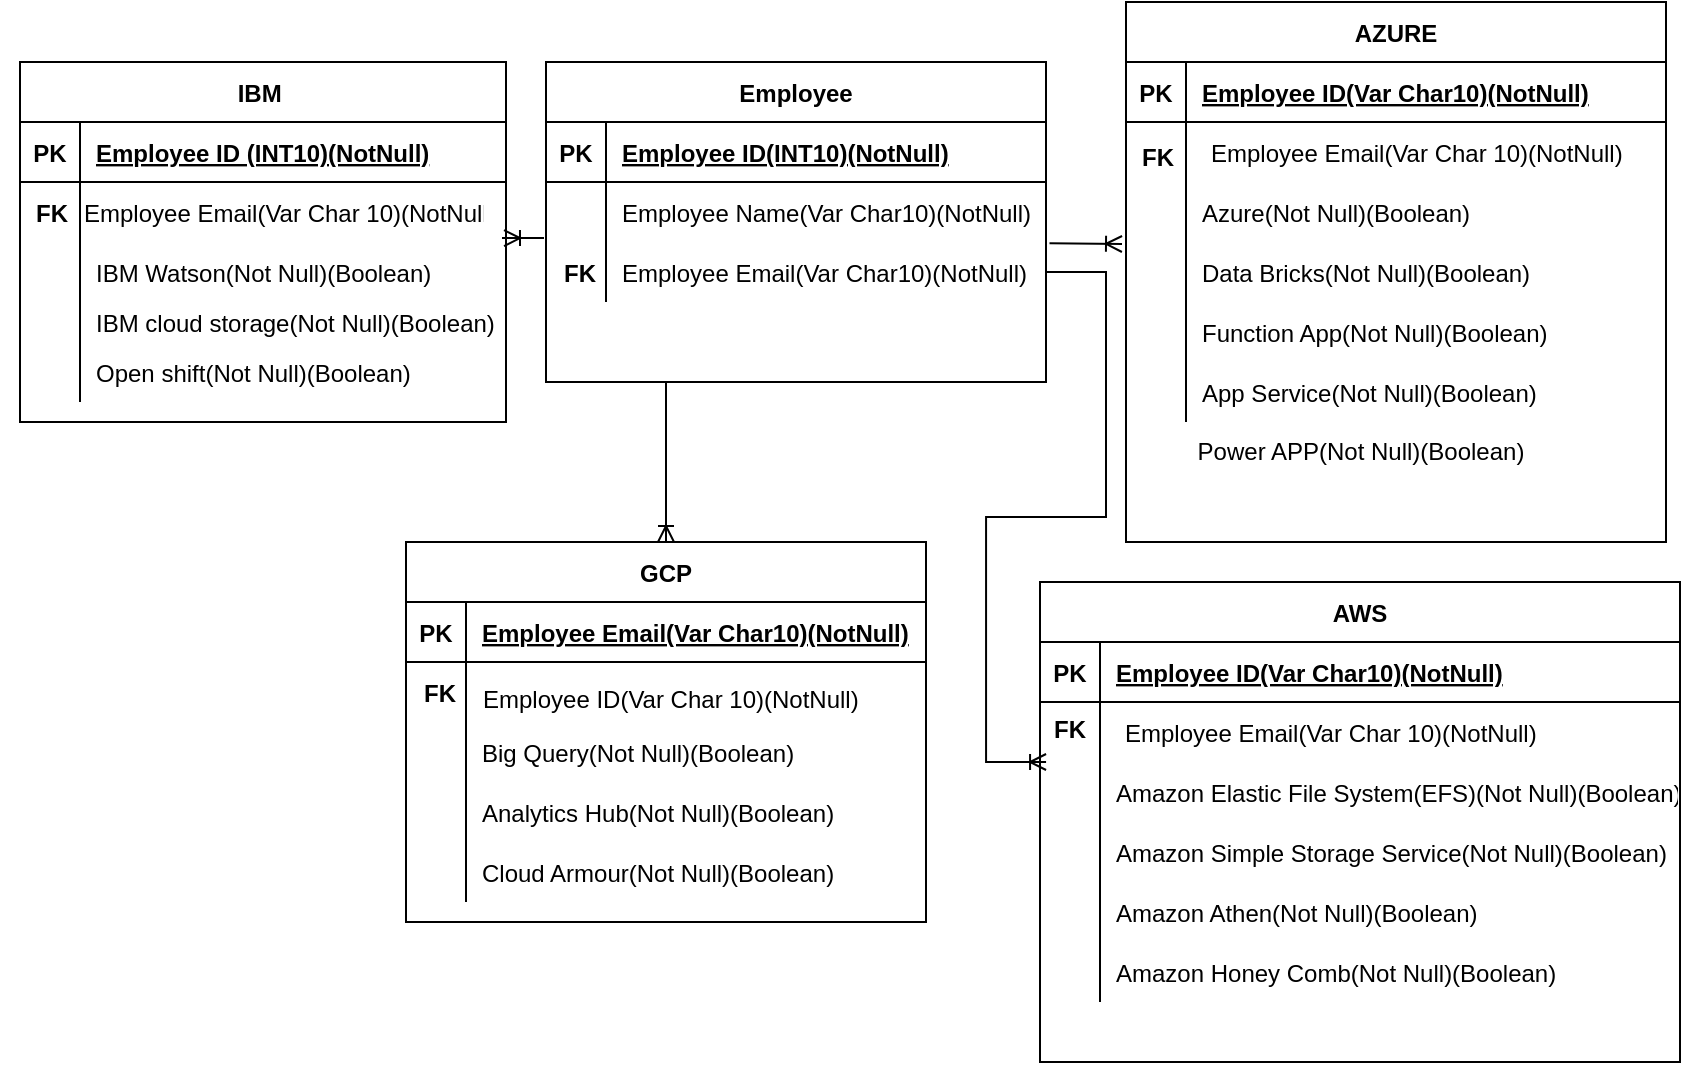 <mxfile version="20.8.10" type="device"><diagram id="R2lEEEUBdFMjLlhIrx00" name="Page-1"><mxGraphModel dx="1870" dy="513" grid="1" gridSize="10" guides="1" tooltips="1" connect="1" arrows="1" fold="1" page="1" pageScale="1" pageWidth="850" pageHeight="1100" math="0" shadow="0" extFonts="Permanent Marker^https://fonts.googleapis.com/css?family=Permanent+Marker"><root><mxCell id="0"/><mxCell id="1" parent="0"/><mxCell id="C-vyLk0tnHw3VtMMgP7b-13" value="GCP" style="shape=table;startSize=30;container=1;collapsible=1;childLayout=tableLayout;fixedRows=1;rowLines=0;fontStyle=1;align=center;resizeLast=1;" parent="1" vertex="1"><mxGeometry x="200" y="280" width="260" height="190" as="geometry"><mxRectangle x="247" y="280" width="80" height="30" as="alternateBounds"/></mxGeometry></mxCell><mxCell id="C-vyLk0tnHw3VtMMgP7b-14" value="" style="shape=partialRectangle;collapsible=0;dropTarget=0;pointerEvents=0;fillColor=none;points=[[0,0.5],[1,0.5]];portConstraint=eastwest;top=0;left=0;right=0;bottom=1;" parent="C-vyLk0tnHw3VtMMgP7b-13" vertex="1"><mxGeometry y="30" width="260" height="30" as="geometry"/></mxCell><mxCell id="C-vyLk0tnHw3VtMMgP7b-15" value="PK" style="shape=partialRectangle;overflow=hidden;connectable=0;fillColor=none;top=0;left=0;bottom=0;right=0;fontStyle=1;" parent="C-vyLk0tnHw3VtMMgP7b-14" vertex="1"><mxGeometry width="30" height="30" as="geometry"><mxRectangle width="30" height="30" as="alternateBounds"/></mxGeometry></mxCell><mxCell id="C-vyLk0tnHw3VtMMgP7b-16" value="Employee Email(Var Char10)(NotNull)" style="shape=partialRectangle;overflow=hidden;connectable=0;fillColor=none;top=0;left=0;bottom=0;right=0;align=left;spacingLeft=6;fontStyle=5;" parent="C-vyLk0tnHw3VtMMgP7b-14" vertex="1"><mxGeometry x="30" width="230" height="30" as="geometry"><mxRectangle width="230" height="30" as="alternateBounds"/></mxGeometry></mxCell><mxCell id="6HgPJN0aOI_cPcHH9Afv-14" style="shape=partialRectangle;collapsible=0;dropTarget=0;pointerEvents=0;fillColor=none;points=[[0,0.5],[1,0.5]];portConstraint=eastwest;top=0;left=0;right=0;bottom=0;" parent="C-vyLk0tnHw3VtMMgP7b-13" vertex="1"><mxGeometry y="60" width="260" height="30" as="geometry"/></mxCell><mxCell id="6HgPJN0aOI_cPcHH9Afv-15" style="shape=partialRectangle;overflow=hidden;connectable=0;fillColor=none;top=0;left=0;bottom=0;right=0;" parent="6HgPJN0aOI_cPcHH9Afv-14" vertex="1"><mxGeometry width="30" height="30" as="geometry"><mxRectangle width="30" height="30" as="alternateBounds"/></mxGeometry></mxCell><mxCell id="6HgPJN0aOI_cPcHH9Afv-16" style="shape=partialRectangle;overflow=hidden;connectable=0;fillColor=none;top=0;left=0;bottom=0;right=0;align=left;spacingLeft=6;" parent="6HgPJN0aOI_cPcHH9Afv-14" vertex="1"><mxGeometry x="30" width="230" height="30" as="geometry"><mxRectangle width="230" height="30" as="alternateBounds"/></mxGeometry></mxCell><mxCell id="C-vyLk0tnHw3VtMMgP7b-17" value="" style="shape=partialRectangle;collapsible=0;dropTarget=0;pointerEvents=0;fillColor=none;points=[[0,0.5],[1,0.5]];portConstraint=eastwest;top=0;left=0;right=0;bottom=0;" parent="C-vyLk0tnHw3VtMMgP7b-13" vertex="1"><mxGeometry y="90" width="260" height="30" as="geometry"/></mxCell><mxCell id="C-vyLk0tnHw3VtMMgP7b-18" value="" style="shape=partialRectangle;overflow=hidden;connectable=0;fillColor=none;top=0;left=0;bottom=0;right=0;" parent="C-vyLk0tnHw3VtMMgP7b-17" vertex="1"><mxGeometry width="30" height="30" as="geometry"><mxRectangle width="30" height="30" as="alternateBounds"/></mxGeometry></mxCell><mxCell id="C-vyLk0tnHw3VtMMgP7b-19" value="Big Query(Not Null)(Boolean)" style="shape=partialRectangle;overflow=hidden;connectable=0;fillColor=none;top=0;left=0;bottom=0;right=0;align=left;spacingLeft=6;" parent="C-vyLk0tnHw3VtMMgP7b-17" vertex="1"><mxGeometry x="30" width="230" height="30" as="geometry"><mxRectangle width="230" height="30" as="alternateBounds"/></mxGeometry></mxCell><mxCell id="M002_rHyu9IWUQoow9bO-8" style="shape=partialRectangle;collapsible=0;dropTarget=0;pointerEvents=0;fillColor=none;points=[[0,0.5],[1,0.5]];portConstraint=eastwest;top=0;left=0;right=0;bottom=0;" parent="C-vyLk0tnHw3VtMMgP7b-13" vertex="1"><mxGeometry y="120" width="260" height="30" as="geometry"/></mxCell><mxCell id="M002_rHyu9IWUQoow9bO-9" style="shape=partialRectangle;overflow=hidden;connectable=0;fillColor=none;top=0;left=0;bottom=0;right=0;" parent="M002_rHyu9IWUQoow9bO-8" vertex="1"><mxGeometry width="30" height="30" as="geometry"><mxRectangle width="30" height="30" as="alternateBounds"/></mxGeometry></mxCell><mxCell id="M002_rHyu9IWUQoow9bO-10" value="Analytics Hub(Not Null)(Boolean)" style="shape=partialRectangle;overflow=hidden;connectable=0;fillColor=none;top=0;left=0;bottom=0;right=0;align=left;spacingLeft=6;" parent="M002_rHyu9IWUQoow9bO-8" vertex="1"><mxGeometry x="30" width="230" height="30" as="geometry"><mxRectangle width="230" height="30" as="alternateBounds"/></mxGeometry></mxCell><mxCell id="C-vyLk0tnHw3VtMMgP7b-20" value="" style="shape=partialRectangle;collapsible=0;dropTarget=0;pointerEvents=0;fillColor=none;points=[[0,0.5],[1,0.5]];portConstraint=eastwest;top=0;left=0;right=0;bottom=0;" parent="C-vyLk0tnHw3VtMMgP7b-13" vertex="1"><mxGeometry y="150" width="260" height="30" as="geometry"/></mxCell><mxCell id="C-vyLk0tnHw3VtMMgP7b-21" value="" style="shape=partialRectangle;overflow=hidden;connectable=0;fillColor=none;top=0;left=0;bottom=0;right=0;" parent="C-vyLk0tnHw3VtMMgP7b-20" vertex="1"><mxGeometry width="30" height="30" as="geometry"><mxRectangle width="30" height="30" as="alternateBounds"/></mxGeometry></mxCell><mxCell id="C-vyLk0tnHw3VtMMgP7b-22" value="Cloud Armour(Not Null)(Boolean)" style="shape=partialRectangle;overflow=hidden;connectable=0;fillColor=none;top=0;left=0;bottom=0;right=0;align=left;spacingLeft=6;" parent="C-vyLk0tnHw3VtMMgP7b-20" vertex="1"><mxGeometry x="30" width="230" height="30" as="geometry"><mxRectangle width="230" height="30" as="alternateBounds"/></mxGeometry></mxCell><mxCell id="C-vyLk0tnHw3VtMMgP7b-23" value="IBM " style="shape=table;startSize=30;container=1;collapsible=1;childLayout=tableLayout;fixedRows=1;rowLines=0;fontStyle=1;align=center;resizeLast=1;" parent="1" vertex="1"><mxGeometry x="7" y="40" width="243" height="180" as="geometry"/></mxCell><mxCell id="C-vyLk0tnHw3VtMMgP7b-24" value="" style="shape=partialRectangle;collapsible=0;dropTarget=0;pointerEvents=0;fillColor=none;points=[[0,0.5],[1,0.5]];portConstraint=eastwest;top=0;left=0;right=0;bottom=1;" parent="C-vyLk0tnHw3VtMMgP7b-23" vertex="1"><mxGeometry y="30" width="243" height="30" as="geometry"/></mxCell><mxCell id="C-vyLk0tnHw3VtMMgP7b-25" value="PK" style="shape=partialRectangle;overflow=hidden;connectable=0;fillColor=none;top=0;left=0;bottom=0;right=0;fontStyle=1;" parent="C-vyLk0tnHw3VtMMgP7b-24" vertex="1"><mxGeometry width="30" height="30" as="geometry"><mxRectangle width="30" height="30" as="alternateBounds"/></mxGeometry></mxCell><mxCell id="C-vyLk0tnHw3VtMMgP7b-26" value="Employee ID (INT10)(NotNull)" style="shape=partialRectangle;overflow=hidden;connectable=0;fillColor=none;top=0;left=0;bottom=0;right=0;align=left;spacingLeft=6;fontStyle=5;" parent="C-vyLk0tnHw3VtMMgP7b-24" vertex="1"><mxGeometry x="30" width="213" height="30" as="geometry"><mxRectangle width="213" height="30" as="alternateBounds"/></mxGeometry></mxCell><mxCell id="6HgPJN0aOI_cPcHH9Afv-26" style="shape=partialRectangle;collapsible=0;dropTarget=0;pointerEvents=0;fillColor=none;points=[[0,0.5],[1,0.5]];portConstraint=eastwest;top=0;left=0;right=0;bottom=0;" parent="C-vyLk0tnHw3VtMMgP7b-23" vertex="1"><mxGeometry y="60" width="243" height="30" as="geometry"/></mxCell><mxCell id="6HgPJN0aOI_cPcHH9Afv-27" style="shape=partialRectangle;overflow=hidden;connectable=0;fillColor=none;top=0;left=0;bottom=0;right=0;" parent="6HgPJN0aOI_cPcHH9Afv-26" vertex="1"><mxGeometry width="30" height="30" as="geometry"><mxRectangle width="30" height="30" as="alternateBounds"/></mxGeometry></mxCell><mxCell id="6HgPJN0aOI_cPcHH9Afv-28" style="shape=partialRectangle;overflow=hidden;connectable=0;fillColor=none;top=0;left=0;bottom=0;right=0;align=left;spacingLeft=6;" parent="6HgPJN0aOI_cPcHH9Afv-26" vertex="1"><mxGeometry x="30" width="213" height="30" as="geometry"><mxRectangle width="213" height="30" as="alternateBounds"/></mxGeometry></mxCell><mxCell id="M002_rHyu9IWUQoow9bO-1" style="shape=partialRectangle;collapsible=0;dropTarget=0;pointerEvents=0;fillColor=none;points=[[0,0.5],[1,0.5]];portConstraint=eastwest;top=0;left=0;right=0;bottom=0;" parent="C-vyLk0tnHw3VtMMgP7b-23" vertex="1"><mxGeometry y="90" width="243" height="30" as="geometry"/></mxCell><mxCell id="M002_rHyu9IWUQoow9bO-2" style="shape=partialRectangle;overflow=hidden;connectable=0;fillColor=none;top=0;left=0;bottom=0;right=0;" parent="M002_rHyu9IWUQoow9bO-1" vertex="1"><mxGeometry width="30" height="30" as="geometry"><mxRectangle width="30" height="30" as="alternateBounds"/></mxGeometry></mxCell><mxCell id="M002_rHyu9IWUQoow9bO-3" value="IBM Watson(Not Null)(Boolean)    " style="shape=partialRectangle;overflow=hidden;connectable=0;fillColor=none;top=0;left=0;bottom=0;right=0;align=left;spacingLeft=6;" parent="M002_rHyu9IWUQoow9bO-1" vertex="1"><mxGeometry x="30" width="213" height="30" as="geometry"><mxRectangle width="213" height="30" as="alternateBounds"/></mxGeometry></mxCell><mxCell id="M002_rHyu9IWUQoow9bO-4" style="shape=partialRectangle;collapsible=0;dropTarget=0;pointerEvents=0;fillColor=none;points=[[0,0.5],[1,0.5]];portConstraint=eastwest;top=0;left=0;right=0;bottom=0;" parent="C-vyLk0tnHw3VtMMgP7b-23" vertex="1"><mxGeometry y="120" width="243" height="20" as="geometry"/></mxCell><mxCell id="M002_rHyu9IWUQoow9bO-5" style="shape=partialRectangle;overflow=hidden;connectable=0;fillColor=none;top=0;left=0;bottom=0;right=0;" parent="M002_rHyu9IWUQoow9bO-4" vertex="1"><mxGeometry width="30" height="20" as="geometry"><mxRectangle width="30" height="20" as="alternateBounds"/></mxGeometry></mxCell><mxCell id="M002_rHyu9IWUQoow9bO-6" value="IBM cloud storage(Not Null)(Boolean)   " style="shape=partialRectangle;overflow=hidden;connectable=0;fillColor=none;top=0;left=0;bottom=0;right=0;align=left;spacingLeft=6;" parent="M002_rHyu9IWUQoow9bO-4" vertex="1"><mxGeometry x="30" width="213" height="20" as="geometry"><mxRectangle width="213" height="20" as="alternateBounds"/></mxGeometry></mxCell><mxCell id="C-vyLk0tnHw3VtMMgP7b-27" value="" style="shape=partialRectangle;collapsible=0;dropTarget=0;pointerEvents=0;fillColor=none;points=[[0,0.5],[1,0.5]];portConstraint=eastwest;top=0;left=0;right=0;bottom=0;" parent="C-vyLk0tnHw3VtMMgP7b-23" vertex="1"><mxGeometry y="140" width="243" height="30" as="geometry"/></mxCell><mxCell id="C-vyLk0tnHw3VtMMgP7b-28" value="" style="shape=partialRectangle;overflow=hidden;connectable=0;fillColor=none;top=0;left=0;bottom=0;right=0;" parent="C-vyLk0tnHw3VtMMgP7b-27" vertex="1"><mxGeometry width="30" height="30" as="geometry"><mxRectangle width="30" height="30" as="alternateBounds"/></mxGeometry></mxCell><mxCell id="C-vyLk0tnHw3VtMMgP7b-29" value="" style="shape=partialRectangle;overflow=hidden;connectable=0;fillColor=none;top=0;left=0;bottom=0;right=0;align=left;spacingLeft=6;" parent="C-vyLk0tnHw3VtMMgP7b-27" vertex="1"><mxGeometry x="30" width="213" height="30" as="geometry"><mxRectangle width="213" height="30" as="alternateBounds"/></mxGeometry></mxCell><mxCell id="M002_rHyu9IWUQoow9bO-12" value="Employee" style="shape=table;startSize=30;container=1;collapsible=1;childLayout=tableLayout;fixedRows=1;rowLines=0;fontStyle=1;align=center;resizeLast=1;" parent="1" vertex="1"><mxGeometry x="270" y="40" width="250" height="160" as="geometry"/></mxCell><mxCell id="M002_rHyu9IWUQoow9bO-13" value="" style="shape=partialRectangle;collapsible=0;dropTarget=0;pointerEvents=0;fillColor=none;points=[[0,0.5],[1,0.5]];portConstraint=eastwest;top=0;left=0;right=0;bottom=1;" parent="M002_rHyu9IWUQoow9bO-12" vertex="1"><mxGeometry y="30" width="250" height="30" as="geometry"/></mxCell><mxCell id="M002_rHyu9IWUQoow9bO-14" value="PK" style="shape=partialRectangle;overflow=hidden;connectable=0;fillColor=none;top=0;left=0;bottom=0;right=0;fontStyle=1;" parent="M002_rHyu9IWUQoow9bO-13" vertex="1"><mxGeometry width="30" height="30" as="geometry"><mxRectangle width="30" height="30" as="alternateBounds"/></mxGeometry></mxCell><mxCell id="M002_rHyu9IWUQoow9bO-15" value="Employee ID(INT10)(NotNull)" style="shape=partialRectangle;overflow=hidden;connectable=0;fillColor=none;top=0;left=0;bottom=0;right=0;align=left;spacingLeft=6;fontStyle=5;" parent="M002_rHyu9IWUQoow9bO-13" vertex="1"><mxGeometry x="30" width="220" height="30" as="geometry"><mxRectangle width="220" height="30" as="alternateBounds"/></mxGeometry></mxCell><mxCell id="M002_rHyu9IWUQoow9bO-16" value="" style="shape=partialRectangle;collapsible=0;dropTarget=0;pointerEvents=0;fillColor=none;points=[[0,0.5],[1,0.5]];portConstraint=eastwest;top=0;left=0;right=0;bottom=0;" parent="M002_rHyu9IWUQoow9bO-12" vertex="1"><mxGeometry y="60" width="250" height="30" as="geometry"/></mxCell><mxCell id="M002_rHyu9IWUQoow9bO-17" value="" style="shape=partialRectangle;overflow=hidden;connectable=0;fillColor=none;top=0;left=0;bottom=0;right=0;" parent="M002_rHyu9IWUQoow9bO-16" vertex="1"><mxGeometry width="30" height="30" as="geometry"><mxRectangle width="30" height="30" as="alternateBounds"/></mxGeometry></mxCell><mxCell id="M002_rHyu9IWUQoow9bO-18" value="Employee Name(Var Char10)(NotNull)" style="shape=partialRectangle;overflow=hidden;connectable=0;fillColor=none;top=0;left=0;bottom=0;right=0;align=left;spacingLeft=6;" parent="M002_rHyu9IWUQoow9bO-16" vertex="1"><mxGeometry x="30" width="220" height="30" as="geometry"><mxRectangle width="220" height="30" as="alternateBounds"/></mxGeometry></mxCell><mxCell id="M002_rHyu9IWUQoow9bO-19" value="" style="shape=partialRectangle;collapsible=0;dropTarget=0;pointerEvents=0;fillColor=none;points=[[0,0.5],[1,0.5]];portConstraint=eastwest;top=0;left=0;right=0;bottom=0;" parent="M002_rHyu9IWUQoow9bO-12" vertex="1"><mxGeometry y="90" width="250" height="30" as="geometry"/></mxCell><mxCell id="M002_rHyu9IWUQoow9bO-20" value="" style="shape=partialRectangle;overflow=hidden;connectable=0;fillColor=none;top=0;left=0;bottom=0;right=0;" parent="M002_rHyu9IWUQoow9bO-19" vertex="1"><mxGeometry width="30" height="30" as="geometry"><mxRectangle width="30" height="30" as="alternateBounds"/></mxGeometry></mxCell><mxCell id="M002_rHyu9IWUQoow9bO-21" value="Employee Email(Var Char10)(NotNull)" style="shape=partialRectangle;overflow=hidden;connectable=0;fillColor=none;top=0;left=0;bottom=0;right=0;align=left;spacingLeft=6;" parent="M002_rHyu9IWUQoow9bO-19" vertex="1"><mxGeometry x="30" width="220" height="30" as="geometry"><mxRectangle width="220" height="30" as="alternateBounds"/></mxGeometry></mxCell><mxCell id="M002_rHyu9IWUQoow9bO-45" value="Open shift(Not Null)(Boolean)" style="shape=partialRectangle;overflow=hidden;connectable=0;fillColor=none;top=0;left=0;bottom=0;right=0;align=left;spacingLeft=6;" parent="1" vertex="1"><mxGeometry x="37" y="180" width="220" height="30" as="geometry"><mxRectangle width="220" height="30" as="alternateBounds"/></mxGeometry></mxCell><mxCell id="M002_rHyu9IWUQoow9bO-46" value="AZURE" style="shape=table;startSize=30;container=1;collapsible=1;childLayout=tableLayout;fixedRows=1;rowLines=0;fontStyle=1;align=center;resizeLast=1;" parent="1" vertex="1"><mxGeometry x="560" y="10" width="270" height="270" as="geometry"/></mxCell><mxCell id="M002_rHyu9IWUQoow9bO-47" value="" style="shape=partialRectangle;collapsible=0;dropTarget=0;pointerEvents=0;fillColor=none;points=[[0,0.5],[1,0.5]];portConstraint=eastwest;top=0;left=0;right=0;bottom=1;" parent="M002_rHyu9IWUQoow9bO-46" vertex="1"><mxGeometry y="30" width="270" height="30" as="geometry"/></mxCell><mxCell id="M002_rHyu9IWUQoow9bO-48" value="PK" style="shape=partialRectangle;overflow=hidden;connectable=0;fillColor=none;top=0;left=0;bottom=0;right=0;fontStyle=1;" parent="M002_rHyu9IWUQoow9bO-47" vertex="1"><mxGeometry width="30" height="30" as="geometry"><mxRectangle width="30" height="30" as="alternateBounds"/></mxGeometry></mxCell><mxCell id="M002_rHyu9IWUQoow9bO-49" value="Employee ID(Var Char10)(NotNull)" style="shape=partialRectangle;overflow=hidden;connectable=0;fillColor=none;top=0;left=0;bottom=0;right=0;align=left;spacingLeft=6;fontStyle=5;" parent="M002_rHyu9IWUQoow9bO-47" vertex="1"><mxGeometry x="30" width="240" height="30" as="geometry"><mxRectangle width="240" height="30" as="alternateBounds"/></mxGeometry></mxCell><mxCell id="6HgPJN0aOI_cPcHH9Afv-2" style="shape=partialRectangle;collapsible=0;dropTarget=0;pointerEvents=0;fillColor=none;points=[[0,0.5],[1,0.5]];portConstraint=eastwest;top=0;left=0;right=0;bottom=0;" parent="M002_rHyu9IWUQoow9bO-46" vertex="1"><mxGeometry y="60" width="270" height="30" as="geometry"/></mxCell><mxCell id="6HgPJN0aOI_cPcHH9Afv-3" style="shape=partialRectangle;overflow=hidden;connectable=0;fillColor=none;top=0;left=0;bottom=0;right=0;" parent="6HgPJN0aOI_cPcHH9Afv-2" vertex="1"><mxGeometry width="30" height="30" as="geometry"><mxRectangle width="30" height="30" as="alternateBounds"/></mxGeometry></mxCell><mxCell id="6HgPJN0aOI_cPcHH9Afv-4" style="shape=partialRectangle;overflow=hidden;connectable=0;fillColor=none;top=0;left=0;bottom=0;right=0;align=left;spacingLeft=6;" parent="6HgPJN0aOI_cPcHH9Afv-2" vertex="1"><mxGeometry x="30" width="240" height="30" as="geometry"><mxRectangle width="240" height="30" as="alternateBounds"/></mxGeometry></mxCell><mxCell id="M002_rHyu9IWUQoow9bO-50" value="" style="shape=partialRectangle;collapsible=0;dropTarget=0;pointerEvents=0;fillColor=none;points=[[0,0.5],[1,0.5]];portConstraint=eastwest;top=0;left=0;right=0;bottom=0;" parent="M002_rHyu9IWUQoow9bO-46" vertex="1"><mxGeometry y="90" width="270" height="30" as="geometry"/></mxCell><mxCell id="M002_rHyu9IWUQoow9bO-51" value="" style="shape=partialRectangle;overflow=hidden;connectable=0;fillColor=none;top=0;left=0;bottom=0;right=0;" parent="M002_rHyu9IWUQoow9bO-50" vertex="1"><mxGeometry width="30" height="30" as="geometry"><mxRectangle width="30" height="30" as="alternateBounds"/></mxGeometry></mxCell><mxCell id="M002_rHyu9IWUQoow9bO-52" value="Azure(Not Null)(Boolean)" style="shape=partialRectangle;overflow=hidden;connectable=0;fillColor=none;top=0;left=0;bottom=0;right=0;align=left;spacingLeft=6;" parent="M002_rHyu9IWUQoow9bO-50" vertex="1"><mxGeometry x="30" width="240" height="30" as="geometry"><mxRectangle width="240" height="30" as="alternateBounds"/></mxGeometry></mxCell><mxCell id="M002_rHyu9IWUQoow9bO-59" style="shape=partialRectangle;collapsible=0;dropTarget=0;pointerEvents=0;fillColor=none;points=[[0,0.5],[1,0.5]];portConstraint=eastwest;top=0;left=0;right=0;bottom=0;" parent="M002_rHyu9IWUQoow9bO-46" vertex="1"><mxGeometry y="120" width="270" height="30" as="geometry"/></mxCell><mxCell id="M002_rHyu9IWUQoow9bO-60" style="shape=partialRectangle;overflow=hidden;connectable=0;fillColor=none;top=0;left=0;bottom=0;right=0;" parent="M002_rHyu9IWUQoow9bO-59" vertex="1"><mxGeometry width="30" height="30" as="geometry"><mxRectangle width="30" height="30" as="alternateBounds"/></mxGeometry></mxCell><mxCell id="M002_rHyu9IWUQoow9bO-61" value="Data Bricks(Not Null)(Boolean)" style="shape=partialRectangle;overflow=hidden;connectable=0;fillColor=none;top=0;left=0;bottom=0;right=0;align=left;spacingLeft=6;" parent="M002_rHyu9IWUQoow9bO-59" vertex="1"><mxGeometry x="30" width="240" height="30" as="geometry"><mxRectangle width="240" height="30" as="alternateBounds"/></mxGeometry></mxCell><mxCell id="M002_rHyu9IWUQoow9bO-56" style="shape=partialRectangle;collapsible=0;dropTarget=0;pointerEvents=0;fillColor=none;points=[[0,0.5],[1,0.5]];portConstraint=eastwest;top=0;left=0;right=0;bottom=0;" parent="M002_rHyu9IWUQoow9bO-46" vertex="1"><mxGeometry y="150" width="270" height="30" as="geometry"/></mxCell><mxCell id="M002_rHyu9IWUQoow9bO-57" style="shape=partialRectangle;overflow=hidden;connectable=0;fillColor=none;top=0;left=0;bottom=0;right=0;" parent="M002_rHyu9IWUQoow9bO-56" vertex="1"><mxGeometry width="30" height="30" as="geometry"><mxRectangle width="30" height="30" as="alternateBounds"/></mxGeometry></mxCell><mxCell id="M002_rHyu9IWUQoow9bO-58" value="Function App(Not Null)(Boolean)" style="shape=partialRectangle;overflow=hidden;connectable=0;fillColor=none;top=0;left=0;bottom=0;right=0;align=left;spacingLeft=6;" parent="M002_rHyu9IWUQoow9bO-56" vertex="1"><mxGeometry x="30" width="240" height="30" as="geometry"><mxRectangle width="240" height="30" as="alternateBounds"/></mxGeometry></mxCell><mxCell id="M002_rHyu9IWUQoow9bO-53" value="" style="shape=partialRectangle;collapsible=0;dropTarget=0;pointerEvents=0;fillColor=none;points=[[0,0.5],[1,0.5]];portConstraint=eastwest;top=0;left=0;right=0;bottom=0;" parent="M002_rHyu9IWUQoow9bO-46" vertex="1"><mxGeometry y="180" width="270" height="30" as="geometry"/></mxCell><mxCell id="M002_rHyu9IWUQoow9bO-54" value="" style="shape=partialRectangle;overflow=hidden;connectable=0;fillColor=none;top=0;left=0;bottom=0;right=0;" parent="M002_rHyu9IWUQoow9bO-53" vertex="1"><mxGeometry width="30" height="30" as="geometry"><mxRectangle width="30" height="30" as="alternateBounds"/></mxGeometry></mxCell><mxCell id="M002_rHyu9IWUQoow9bO-55" value="App Service(Not Null)(Boolean)" style="shape=partialRectangle;overflow=hidden;connectable=0;fillColor=none;top=0;left=0;bottom=0;right=0;align=left;spacingLeft=6;" parent="M002_rHyu9IWUQoow9bO-53" vertex="1"><mxGeometry x="30" width="240" height="30" as="geometry"><mxRectangle width="240" height="30" as="alternateBounds"/></mxGeometry></mxCell><mxCell id="M002_rHyu9IWUQoow9bO-62" value="Power APP(Not Null)(Boolean)" style="text;html=1;align=center;verticalAlign=middle;resizable=0;points=[];autosize=1;strokeColor=none;fillColor=none;" parent="1" vertex="1"><mxGeometry x="582" y="220" width="190" height="30" as="geometry"/></mxCell><mxCell id="M002_rHyu9IWUQoow9bO-63" value="AWS" style="shape=table;startSize=30;container=1;collapsible=1;childLayout=tableLayout;fixedRows=1;rowLines=0;fontStyle=1;align=center;resizeLast=1;" parent="1" vertex="1"><mxGeometry x="517" y="300" width="320" height="240" as="geometry"/></mxCell><mxCell id="M002_rHyu9IWUQoow9bO-64" value="" style="shape=partialRectangle;collapsible=0;dropTarget=0;pointerEvents=0;fillColor=none;points=[[0,0.5],[1,0.5]];portConstraint=eastwest;top=0;left=0;right=0;bottom=1;" parent="M002_rHyu9IWUQoow9bO-63" vertex="1"><mxGeometry y="30" width="320" height="30" as="geometry"/></mxCell><mxCell id="M002_rHyu9IWUQoow9bO-65" value="PK" style="shape=partialRectangle;overflow=hidden;connectable=0;fillColor=none;top=0;left=0;bottom=0;right=0;fontStyle=1;" parent="M002_rHyu9IWUQoow9bO-64" vertex="1"><mxGeometry width="30" height="30" as="geometry"><mxRectangle width="30" height="30" as="alternateBounds"/></mxGeometry></mxCell><mxCell id="M002_rHyu9IWUQoow9bO-66" value="Employee ID(Var Char10)(NotNull)" style="shape=partialRectangle;overflow=hidden;connectable=0;fillColor=none;top=0;left=0;bottom=0;right=0;align=left;spacingLeft=6;fontStyle=5;" parent="M002_rHyu9IWUQoow9bO-64" vertex="1"><mxGeometry x="30" width="290" height="30" as="geometry"><mxRectangle width="290" height="30" as="alternateBounds"/></mxGeometry></mxCell><mxCell id="6HgPJN0aOI_cPcHH9Afv-8" style="shape=partialRectangle;collapsible=0;dropTarget=0;pointerEvents=0;fillColor=none;points=[[0,0.5],[1,0.5]];portConstraint=eastwest;top=0;left=0;right=0;bottom=0;" parent="M002_rHyu9IWUQoow9bO-63" vertex="1"><mxGeometry y="60" width="320" height="30" as="geometry"/></mxCell><mxCell id="6HgPJN0aOI_cPcHH9Afv-9" style="shape=partialRectangle;overflow=hidden;connectable=0;fillColor=none;top=0;left=0;bottom=0;right=0;" parent="6HgPJN0aOI_cPcHH9Afv-8" vertex="1"><mxGeometry width="30" height="30" as="geometry"><mxRectangle width="30" height="30" as="alternateBounds"/></mxGeometry></mxCell><mxCell id="6HgPJN0aOI_cPcHH9Afv-10" style="shape=partialRectangle;overflow=hidden;connectable=0;fillColor=none;top=0;left=0;bottom=0;right=0;align=left;spacingLeft=6;" parent="6HgPJN0aOI_cPcHH9Afv-8" vertex="1"><mxGeometry x="30" width="290" height="30" as="geometry"><mxRectangle width="290" height="30" as="alternateBounds"/></mxGeometry></mxCell><mxCell id="M002_rHyu9IWUQoow9bO-67" value="" style="shape=partialRectangle;collapsible=0;dropTarget=0;pointerEvents=0;fillColor=none;points=[[0,0.5],[1,0.5]];portConstraint=eastwest;top=0;left=0;right=0;bottom=0;" parent="M002_rHyu9IWUQoow9bO-63" vertex="1"><mxGeometry y="90" width="320" height="30" as="geometry"/></mxCell><mxCell id="M002_rHyu9IWUQoow9bO-68" value="" style="shape=partialRectangle;overflow=hidden;connectable=0;fillColor=none;top=0;left=0;bottom=0;right=0;" parent="M002_rHyu9IWUQoow9bO-67" vertex="1"><mxGeometry width="30" height="30" as="geometry"><mxRectangle width="30" height="30" as="alternateBounds"/></mxGeometry></mxCell><mxCell id="M002_rHyu9IWUQoow9bO-69" value="Amazon Elastic File System(EFS)(Not Null)(Boolean)" style="shape=partialRectangle;overflow=hidden;connectable=0;fillColor=none;top=0;left=0;bottom=0;right=0;align=left;spacingLeft=6;" parent="M002_rHyu9IWUQoow9bO-67" vertex="1"><mxGeometry x="30" width="290" height="30" as="geometry"><mxRectangle width="290" height="30" as="alternateBounds"/></mxGeometry></mxCell><mxCell id="M002_rHyu9IWUQoow9bO-70" style="shape=partialRectangle;collapsible=0;dropTarget=0;pointerEvents=0;fillColor=none;points=[[0,0.5],[1,0.5]];portConstraint=eastwest;top=0;left=0;right=0;bottom=0;" parent="M002_rHyu9IWUQoow9bO-63" vertex="1"><mxGeometry y="120" width="320" height="30" as="geometry"/></mxCell><mxCell id="M002_rHyu9IWUQoow9bO-71" style="shape=partialRectangle;overflow=hidden;connectable=0;fillColor=none;top=0;left=0;bottom=0;right=0;" parent="M002_rHyu9IWUQoow9bO-70" vertex="1"><mxGeometry width="30" height="30" as="geometry"><mxRectangle width="30" height="30" as="alternateBounds"/></mxGeometry></mxCell><mxCell id="M002_rHyu9IWUQoow9bO-72" value="Amazon Simple Storage Service(Not Null)(Boolean)" style="shape=partialRectangle;overflow=hidden;connectable=0;fillColor=none;top=0;left=0;bottom=0;right=0;align=left;spacingLeft=6;" parent="M002_rHyu9IWUQoow9bO-70" vertex="1"><mxGeometry x="30" width="290" height="30" as="geometry"><mxRectangle width="290" height="30" as="alternateBounds"/></mxGeometry></mxCell><mxCell id="M002_rHyu9IWUQoow9bO-73" style="shape=partialRectangle;collapsible=0;dropTarget=0;pointerEvents=0;fillColor=none;points=[[0,0.5],[1,0.5]];portConstraint=eastwest;top=0;left=0;right=0;bottom=0;" parent="M002_rHyu9IWUQoow9bO-63" vertex="1"><mxGeometry y="150" width="320" height="30" as="geometry"/></mxCell><mxCell id="M002_rHyu9IWUQoow9bO-74" style="shape=partialRectangle;overflow=hidden;connectable=0;fillColor=none;top=0;left=0;bottom=0;right=0;" parent="M002_rHyu9IWUQoow9bO-73" vertex="1"><mxGeometry width="30" height="30" as="geometry"><mxRectangle width="30" height="30" as="alternateBounds"/></mxGeometry></mxCell><mxCell id="M002_rHyu9IWUQoow9bO-75" value="Amazon Athen(Not Null)(Boolean)" style="shape=partialRectangle;overflow=hidden;connectable=0;fillColor=none;top=0;left=0;bottom=0;right=0;align=left;spacingLeft=6;" parent="M002_rHyu9IWUQoow9bO-73" vertex="1"><mxGeometry x="30" width="290" height="30" as="geometry"><mxRectangle width="290" height="30" as="alternateBounds"/></mxGeometry></mxCell><mxCell id="M002_rHyu9IWUQoow9bO-76" value="" style="shape=partialRectangle;collapsible=0;dropTarget=0;pointerEvents=0;fillColor=none;points=[[0,0.5],[1,0.5]];portConstraint=eastwest;top=0;left=0;right=0;bottom=0;" parent="M002_rHyu9IWUQoow9bO-63" vertex="1"><mxGeometry y="180" width="320" height="30" as="geometry"/></mxCell><mxCell id="M002_rHyu9IWUQoow9bO-77" value="" style="shape=partialRectangle;overflow=hidden;connectable=0;fillColor=none;top=0;left=0;bottom=0;right=0;" parent="M002_rHyu9IWUQoow9bO-76" vertex="1"><mxGeometry width="30" height="30" as="geometry"><mxRectangle width="30" height="30" as="alternateBounds"/></mxGeometry></mxCell><mxCell id="M002_rHyu9IWUQoow9bO-78" value="Amazon Honey Comb(Not Null)(Boolean)" style="shape=partialRectangle;overflow=hidden;connectable=0;fillColor=none;top=0;left=0;bottom=0;right=0;align=left;spacingLeft=6;" parent="M002_rHyu9IWUQoow9bO-76" vertex="1"><mxGeometry x="30" width="290" height="30" as="geometry"><mxRectangle width="290" height="30" as="alternateBounds"/></mxGeometry></mxCell><mxCell id="xB7zX61B18jEHfAvvXgB-18" value="" style="edgeStyle=entityRelationEdgeStyle;fontSize=12;html=1;endArrow=ERoneToMany;rounded=0;exitX=1;exitY=0.5;exitDx=0;exitDy=0;entryX=0.012;entryY=1;entryDx=0;entryDy=0;entryPerimeter=0;" parent="1" source="M002_rHyu9IWUQoow9bO-19" target="6HgPJN0aOI_cPcHH9Afv-11" edge="1"><mxGeometry width="100" height="100" relative="1" as="geometry"><mxPoint x="460" y="390" as="sourcePoint"/><mxPoint x="510" y="390" as="targetPoint"/></mxGeometry></mxCell><mxCell id="xB7zX61B18jEHfAvvXgB-20" value="" style="fontSize=12;html=1;endArrow=ERoneToMany;rounded=0;" parent="1" edge="1"><mxGeometry width="100" height="100" relative="1" as="geometry"><mxPoint x="330" y="200" as="sourcePoint"/><mxPoint x="330" y="280" as="targetPoint"/></mxGeometry></mxCell><mxCell id="xB7zX61B18jEHfAvvXgB-21" value="" style="fontSize=12;html=1;endArrow=ERoneToMany;rounded=0;" parent="1" edge="1"><mxGeometry width="100" height="100" relative="1" as="geometry"><mxPoint x="248" y="128" as="sourcePoint"/><mxPoint x="249" y="128.045" as="targetPoint"/><Array as="points"><mxPoint x="269" y="128"/></Array></mxGeometry></mxCell><mxCell id="xB7zX61B18jEHfAvvXgB-23" value="" style="fontSize=12;html=1;endArrow=ERoneToMany;rounded=0;exitX=1.007;exitY=0.022;exitDx=0;exitDy=0;exitPerimeter=0;" parent="1" source="M002_rHyu9IWUQoow9bO-19" edge="1"><mxGeometry width="100" height="100" relative="1" as="geometry"><mxPoint x="537" y="131" as="sourcePoint"/><mxPoint x="558" y="131" as="targetPoint"/></mxGeometry></mxCell><mxCell id="6HgPJN0aOI_cPcHH9Afv-5" value="" style="shape=partialRectangle;collapsible=0;dropTarget=0;pointerEvents=0;fillColor=none;points=[[0,0.5],[1,0.5]];portConstraint=eastwest;top=0;left=0;right=0;bottom=0;" parent="1" vertex="1"><mxGeometry x="560" y="70" width="253" height="30" as="geometry"/></mxCell><mxCell id="6HgPJN0aOI_cPcHH9Afv-6" value="" style="shape=partialRectangle;overflow=hidden;connectable=0;fillColor=none;top=0;left=0;bottom=0;right=0;" parent="6HgPJN0aOI_cPcHH9Afv-5" vertex="1"><mxGeometry width="34.5" height="30" as="geometry"><mxRectangle width="30" height="30" as="alternateBounds"/></mxGeometry></mxCell><mxCell id="6HgPJN0aOI_cPcHH9Afv-7" value="Employee Email(Var Char 10)(NotNull)" style="shape=partialRectangle;overflow=hidden;connectable=0;fillColor=none;top=0;left=0;bottom=0;right=0;align=left;spacingLeft=6;" parent="6HgPJN0aOI_cPcHH9Afv-5" vertex="1"><mxGeometry x="34.5" width="218.5" height="30" as="geometry"><mxRectangle width="190" height="30" as="alternateBounds"/></mxGeometry></mxCell><mxCell id="6HgPJN0aOI_cPcHH9Afv-11" value="" style="shape=partialRectangle;collapsible=0;dropTarget=0;pointerEvents=0;fillColor=none;points=[[0,0.5],[1,0.5]];portConstraint=eastwest;top=0;left=0;right=0;bottom=0;" parent="1" vertex="1"><mxGeometry x="517" y="360" width="253" height="30" as="geometry"/></mxCell><mxCell id="6HgPJN0aOI_cPcHH9Afv-12" value="" style="shape=partialRectangle;overflow=hidden;connectable=0;fillColor=none;top=0;left=0;bottom=0;right=0;" parent="6HgPJN0aOI_cPcHH9Afv-11" vertex="1"><mxGeometry width="34.5" height="30" as="geometry"><mxRectangle width="30" height="30" as="alternateBounds"/></mxGeometry></mxCell><mxCell id="6HgPJN0aOI_cPcHH9Afv-13" value="Employee Email(Var Char 10)(NotNull)" style="shape=partialRectangle;overflow=hidden;connectable=0;fillColor=none;top=0;left=0;bottom=0;right=0;align=left;spacingLeft=6;" parent="6HgPJN0aOI_cPcHH9Afv-11" vertex="1"><mxGeometry x="34.5" width="218.5" height="30" as="geometry"><mxRectangle width="190" height="30" as="alternateBounds"/></mxGeometry></mxCell><mxCell id="6HgPJN0aOI_cPcHH9Afv-17" value="" style="shape=partialRectangle;collapsible=0;dropTarget=0;pointerEvents=0;fillColor=none;points=[[0,0.5],[1,0.5]];portConstraint=eastwest;top=0;left=0;right=0;bottom=0;" parent="1" vertex="1"><mxGeometry x="196" y="343" width="253" height="30" as="geometry"/></mxCell><mxCell id="6HgPJN0aOI_cPcHH9Afv-18" value="" style="shape=partialRectangle;overflow=hidden;connectable=0;fillColor=none;top=0;left=0;bottom=0;right=0;" parent="6HgPJN0aOI_cPcHH9Afv-17" vertex="1"><mxGeometry width="34.5" height="30" as="geometry"><mxRectangle width="30" height="30" as="alternateBounds"/></mxGeometry></mxCell><mxCell id="6HgPJN0aOI_cPcHH9Afv-19" value="Employee ID(Var Char 10)(NotNull)" style="shape=partialRectangle;overflow=hidden;connectable=0;fillColor=none;top=0;left=0;bottom=0;right=0;align=left;spacingLeft=6;" parent="6HgPJN0aOI_cPcHH9Afv-17" vertex="1"><mxGeometry x="34.5" width="218.5" height="30" as="geometry"><mxRectangle width="190" height="30" as="alternateBounds"/></mxGeometry></mxCell><mxCell id="6HgPJN0aOI_cPcHH9Afv-29" value="" style="shape=partialRectangle;collapsible=0;dropTarget=0;pointerEvents=0;fillColor=none;points=[[0,0.5],[1,0.5]];portConstraint=eastwest;top=0;left=0;right=0;bottom=0;" parent="1" vertex="1"><mxGeometry x="-2" y="100" width="242" height="30" as="geometry"/></mxCell><mxCell id="6HgPJN0aOI_cPcHH9Afv-30" value="" style="shape=partialRectangle;overflow=hidden;connectable=0;fillColor=none;top=0;left=0;bottom=0;right=0;" parent="6HgPJN0aOI_cPcHH9Afv-29" vertex="1"><mxGeometry width="33" height="30" as="geometry"><mxRectangle width="30" height="30" as="alternateBounds"/></mxGeometry></mxCell><mxCell id="6HgPJN0aOI_cPcHH9Afv-31" value="Employee Email(Var Char 10)(NotNull)" style="shape=partialRectangle;overflow=hidden;connectable=0;fillColor=none;top=0;left=0;bottom=0;right=0;align=left;spacingLeft=6;" parent="6HgPJN0aOI_cPcHH9Afv-29" vertex="1"><mxGeometry x="33" width="209" height="30" as="geometry"><mxRectangle width="190" height="30" as="alternateBounds"/></mxGeometry></mxCell><mxCell id="6HgPJN0aOI_cPcHH9Afv-32" value="FK" style="shape=partialRectangle;overflow=hidden;connectable=0;fillColor=none;top=0;left=0;bottom=0;right=0;fontStyle=1;" parent="1" vertex="1"><mxGeometry x="8" y="100" width="30" height="30" as="geometry"><mxRectangle width="30" height="30" as="alternateBounds"/></mxGeometry></mxCell><mxCell id="6HgPJN0aOI_cPcHH9Afv-33" value="FK" style="shape=partialRectangle;overflow=hidden;connectable=0;fillColor=none;top=0;left=0;bottom=0;right=0;fontStyle=1;" parent="1" vertex="1"><mxGeometry x="272" y="130" width="30" height="30" as="geometry"><mxRectangle width="30" height="30" as="alternateBounds"/></mxGeometry></mxCell><mxCell id="6HgPJN0aOI_cPcHH9Afv-34" value="FK" style="shape=partialRectangle;overflow=hidden;connectable=0;fillColor=none;top=0;left=0;bottom=0;right=0;fontStyle=1;" parent="1" vertex="1"><mxGeometry x="561" y="72" width="30" height="30" as="geometry"><mxRectangle width="30" height="30" as="alternateBounds"/></mxGeometry></mxCell><mxCell id="6HgPJN0aOI_cPcHH9Afv-35" value="FK" style="shape=partialRectangle;overflow=hidden;connectable=0;fillColor=none;top=0;left=0;bottom=0;right=0;fontStyle=1;" parent="1" vertex="1"><mxGeometry x="517" y="358" width="30" height="30" as="geometry"><mxRectangle width="30" height="30" as="alternateBounds"/></mxGeometry></mxCell><mxCell id="6HgPJN0aOI_cPcHH9Afv-36" value="FK" style="shape=partialRectangle;overflow=hidden;connectable=0;fillColor=none;top=0;left=0;bottom=0;right=0;fontStyle=1;" parent="1" vertex="1"><mxGeometry x="202" y="340" width="30" height="30" as="geometry"><mxRectangle width="30" height="30" as="alternateBounds"/></mxGeometry></mxCell></root></mxGraphModel></diagram></mxfile>